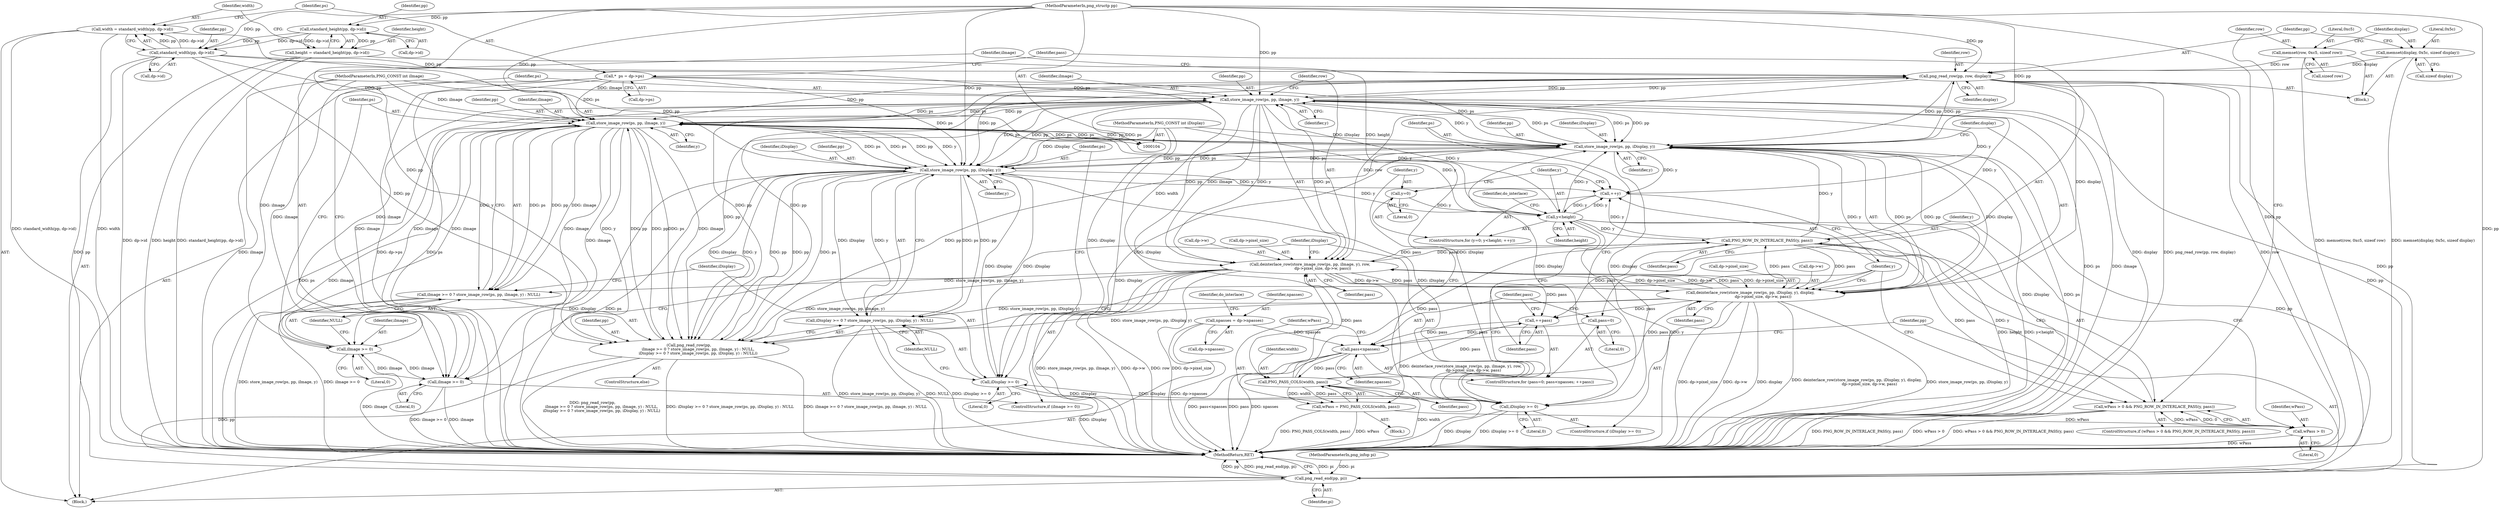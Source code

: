 digraph "0_Android_9d4853418ab2f754c2b63e091c29c5529b8b86ca_127@API" {
"1000203" [label="(Call,png_read_row(pp, row, display))"];
"1000212" [label="(Call,store_image_row(ps, pp, iImage, y))"];
"1000250" [label="(Call,store_image_row(ps, pp, iImage, y))"];
"1000230" [label="(Call,store_image_row(ps, pp, iDisplay, y))"];
"1000260" [label="(Call,store_image_row(ps, pp, iDisplay, y))"];
"1000146" [label="(Call,*  ps = dp->ps)"];
"1000140" [label="(Call,standard_width(pp, dp->id))"];
"1000132" [label="(Call,standard_height(pp, dp->id))"];
"1000106" [label="(MethodParameterIn,png_structp pp)"];
"1000244" [label="(Call,png_read_row(pp,\n               iImage >= 0 ? store_image_row(ps, pp, iImage, y) : NULL,\n               iDisplay >= 0 ? store_image_row(ps, pp, iDisplay, y) : NULL))"];
"1000203" [label="(Call,png_read_row(pp, row, display))"];
"1000193" [label="(Call,memset(row, 0xc5, sizeof row))"];
"1000198" [label="(Call,memset(display, 0x5c, sizeof display))"];
"1000211" [label="(Call,deinterlace_row(store_image_row(ps, pp, iImage, y), row,\n                     dp->pixel_size, dp->w, pass))"];
"1000229" [label="(Call,deinterlace_row(store_image_row(ps, pp, iDisplay, y), display,\n                     dp->pixel_size, dp->w, pass))"];
"1000166" [label="(Call,PNG_PASS_COLS(width, pass))"];
"1000138" [label="(Call,width = standard_width(pp, dp->id))"];
"1000156" [label="(Call,pass<npasses)"];
"1000159" [label="(Call,++pass)"];
"1000187" [label="(Call,PNG_ROW_IN_INTERLACE_PASS(y, pass))"];
"1000173" [label="(Call,y<height)"];
"1000170" [label="(Call,y=0)"];
"1000176" [label="(Call,++y)"];
"1000130" [label="(Call,height = standard_height(pp, dp->id))"];
"1000153" [label="(Call,pass=0)"];
"1000112" [label="(Call,npasses = dp->npasses)"];
"1000257" [label="(Call,iDisplay >= 0)"];
"1000226" [label="(Call,iDisplay >= 0)"];
"1000109" [label="(MethodParameterIn,PNG_CONST int iDisplay)"];
"1000247" [label="(Call,iImage >= 0)"];
"1000208" [label="(Call,iImage >= 0)"];
"1000108" [label="(MethodParameterIn,PNG_CONST int iImage)"];
"1000164" [label="(Call,wPass = PNG_PASS_COLS(width, pass))"];
"1000184" [label="(Call,wPass > 0)"];
"1000183" [label="(Call,wPass > 0 && PNG_ROW_IN_INTERLACE_PASS(y, pass))"];
"1000246" [label="(Call,iImage >= 0 ? store_image_row(ps, pp, iImage, y) : NULL)"];
"1000256" [label="(Call,iDisplay >= 0 ? store_image_row(ps, pp, iDisplay, y) : NULL)"];
"1000266" [label="(Call,png_read_end(pp, pi))"];
"1000249" [label="(Literal,0)"];
"1000146" [label="(Call,*  ps = dp->ps)"];
"1000242" [label="(Identifier,pass)"];
"1000193" [label="(Call,memset(row, 0xc5, sizeof row))"];
"1000183" [label="(Call,wPass > 0 && PNG_ROW_IN_INTERLACE_PASS(y, pass))"];
"1000186" [label="(Literal,0)"];
"1000265" [label="(Identifier,NULL)"];
"1000170" [label="(Call,y=0)"];
"1000258" [label="(Identifier,iDisplay)"];
"1000234" [label="(Identifier,y)"];
"1000166" [label="(Call,PNG_PASS_COLS(width, pass))"];
"1000134" [label="(Call,dp->id)"];
"1000190" [label="(Block,)"];
"1000194" [label="(Identifier,row)"];
"1000159" [label="(Call,++pass)"];
"1000255" [label="(Identifier,NULL)"];
"1000263" [label="(Identifier,iDisplay)"];
"1000225" [label="(ControlStructure,if (iDisplay >= 0))"];
"1000254" [label="(Identifier,y)"];
"1000188" [label="(Identifier,y)"];
"1000158" [label="(Identifier,npasses)"];
"1000112" [label="(Call,npasses = dp->npasses)"];
"1000213" [label="(Identifier,ps)"];
"1000207" [label="(ControlStructure,if (iImage >= 0))"];
"1000215" [label="(Identifier,iImage)"];
"1000251" [label="(Identifier,ps)"];
"1000205" [label="(Identifier,row)"];
"1000260" [label="(Call,store_image_row(ps, pp, iDisplay, y))"];
"1000154" [label="(Identifier,pass)"];
"1000133" [label="(Identifier,pp)"];
"1000201" [label="(Call,sizeof display)"];
"1000139" [label="(Identifier,width)"];
"1000256" [label="(Call,iDisplay >= 0 ? store_image_row(ps, pp, iDisplay, y) : NULL)"];
"1000130" [label="(Call,height = standard_height(pp, dp->id))"];
"1000119" [label="(Identifier,do_interlace)"];
"1000212" [label="(Call,store_image_row(ps, pp, iImage, y))"];
"1000189" [label="(Identifier,pass)"];
"1000206" [label="(Identifier,display)"];
"1000164" [label="(Call,wPass = PNG_PASS_COLS(width, pass))"];
"1000175" [label="(Identifier,height)"];
"1000245" [label="(Identifier,pp)"];
"1000168" [label="(Identifier,pass)"];
"1000269" [label="(MethodReturn,RET)"];
"1000226" [label="(Call,iDisplay >= 0)"];
"1000147" [label="(Identifier,ps)"];
"1000261" [label="(Identifier,ps)"];
"1000230" [label="(Call,store_image_row(ps, pp, iDisplay, y))"];
"1000253" [label="(Identifier,iImage)"];
"1000138" [label="(Call,width = standard_width(pp, dp->id))"];
"1000252" [label="(Identifier,pp)"];
"1000108" [label="(MethodParameterIn,PNG_CONST int iImage)"];
"1000196" [label="(Call,sizeof row)"];
"1000229" [label="(Call,deinterlace_row(store_image_row(ps, pp, iDisplay, y), display,\n                     dp->pixel_size, dp->w, pass))"];
"1000109" [label="(MethodParameterIn,PNG_CONST int iDisplay)"];
"1000157" [label="(Identifier,pass)"];
"1000211" [label="(Call,deinterlace_row(store_image_row(ps, pp, iImage, y), row,\n                     dp->pixel_size, dp->w, pass))"];
"1000153" [label="(Call,pass=0)"];
"1000173" [label="(Call,y<height)"];
"1000156" [label="(Call,pass<npasses)"];
"1000110" [label="(Block,)"];
"1000107" [label="(MethodParameterIn,png_infop pi)"];
"1000262" [label="(Identifier,pp)"];
"1000210" [label="(Literal,0)"];
"1000182" [label="(ControlStructure,if (wPass > 0 && PNG_ROW_IN_INTERLACE_PASS(y, pass)))"];
"1000187" [label="(Call,PNG_ROW_IN_INTERLACE_PASS(y, pass))"];
"1000113" [label="(Identifier,npasses)"];
"1000131" [label="(Identifier,height)"];
"1000172" [label="(Literal,0)"];
"1000140" [label="(Call,standard_width(pp, dp->id))"];
"1000165" [label="(Identifier,wPass)"];
"1000232" [label="(Identifier,pp)"];
"1000209" [label="(Identifier,iImage)"];
"1000185" [label="(Identifier,wPass)"];
"1000235" [label="(Identifier,display)"];
"1000161" [label="(Block,)"];
"1000257" [label="(Call,iDisplay >= 0)"];
"1000236" [label="(Call,dp->pixel_size)"];
"1000221" [label="(Call,dp->w)"];
"1000199" [label="(Identifier,display)"];
"1000155" [label="(Literal,0)"];
"1000247" [label="(Call,iImage >= 0)"];
"1000204" [label="(Identifier,pp)"];
"1000218" [label="(Call,dp->pixel_size)"];
"1000177" [label="(Identifier,y)"];
"1000167" [label="(Identifier,width)"];
"1000184" [label="(Call,wPass > 0)"];
"1000214" [label="(Identifier,pp)"];
"1000195" [label="(Literal,0xc5)"];
"1000174" [label="(Identifier,y)"];
"1000208" [label="(Call,iImage >= 0)"];
"1000106" [label="(MethodParameterIn,png_structp pp)"];
"1000267" [label="(Identifier,pp)"];
"1000171" [label="(Identifier,y)"];
"1000246" [label="(Call,iImage >= 0 ? store_image_row(ps, pp, iImage, y) : NULL)"];
"1000239" [label="(Call,dp->w)"];
"1000216" [label="(Identifier,y)"];
"1000264" [label="(Identifier,y)"];
"1000141" [label="(Identifier,pp)"];
"1000160" [label="(Identifier,pass)"];
"1000266" [label="(Call,png_read_end(pp, pi))"];
"1000228" [label="(Literal,0)"];
"1000268" [label="(Identifier,pi)"];
"1000203" [label="(Call,png_read_row(pp, row, display))"];
"1000142" [label="(Call,dp->id)"];
"1000224" [label="(Identifier,pass)"];
"1000233" [label="(Identifier,iDisplay)"];
"1000244" [label="(Call,png_read_row(pp,\n               iImage >= 0 ? store_image_row(ps, pp, iImage, y) : NULL,\n               iDisplay >= 0 ? store_image_row(ps, pp, iDisplay, y) : NULL))"];
"1000248" [label="(Identifier,iImage)"];
"1000250" [label="(Call,store_image_row(ps, pp, iImage, y))"];
"1000176" [label="(Call,++y)"];
"1000152" [label="(ControlStructure,for (pass=0; pass<npasses; ++pass))"];
"1000114" [label="(Call,dp->npasses)"];
"1000243" [label="(ControlStructure,else)"];
"1000180" [label="(Identifier,do_interlace)"];
"1000148" [label="(Call,dp->ps)"];
"1000198" [label="(Call,memset(display, 0x5c, sizeof display))"];
"1000132" [label="(Call,standard_height(pp, dp->id))"];
"1000227" [label="(Identifier,iDisplay)"];
"1000259" [label="(Literal,0)"];
"1000169" [label="(ControlStructure,for (y=0; y<height; ++y))"];
"1000231" [label="(Identifier,ps)"];
"1000200" [label="(Literal,0x5c)"];
"1000217" [label="(Identifier,row)"];
"1000203" -> "1000190"  [label="AST: "];
"1000203" -> "1000206"  [label="CFG: "];
"1000204" -> "1000203"  [label="AST: "];
"1000205" -> "1000203"  [label="AST: "];
"1000206" -> "1000203"  [label="AST: "];
"1000209" -> "1000203"  [label="CFG: "];
"1000203" -> "1000269"  [label="DDG: display"];
"1000203" -> "1000269"  [label="DDG: png_read_row(pp, row, display)"];
"1000203" -> "1000269"  [label="DDG: row"];
"1000212" -> "1000203"  [label="DDG: pp"];
"1000140" -> "1000203"  [label="DDG: pp"];
"1000230" -> "1000203"  [label="DDG: pp"];
"1000244" -> "1000203"  [label="DDG: pp"];
"1000106" -> "1000203"  [label="DDG: pp"];
"1000193" -> "1000203"  [label="DDG: row"];
"1000198" -> "1000203"  [label="DDG: display"];
"1000203" -> "1000212"  [label="DDG: pp"];
"1000203" -> "1000211"  [label="DDG: row"];
"1000203" -> "1000230"  [label="DDG: pp"];
"1000203" -> "1000229"  [label="DDG: display"];
"1000203" -> "1000244"  [label="DDG: pp"];
"1000203" -> "1000250"  [label="DDG: pp"];
"1000203" -> "1000260"  [label="DDG: pp"];
"1000203" -> "1000266"  [label="DDG: pp"];
"1000212" -> "1000211"  [label="AST: "];
"1000212" -> "1000216"  [label="CFG: "];
"1000213" -> "1000212"  [label="AST: "];
"1000214" -> "1000212"  [label="AST: "];
"1000215" -> "1000212"  [label="AST: "];
"1000216" -> "1000212"  [label="AST: "];
"1000217" -> "1000212"  [label="CFG: "];
"1000212" -> "1000269"  [label="DDG: ps"];
"1000212" -> "1000269"  [label="DDG: iImage"];
"1000212" -> "1000176"  [label="DDG: y"];
"1000212" -> "1000208"  [label="DDG: iImage"];
"1000212" -> "1000211"  [label="DDG: ps"];
"1000212" -> "1000211"  [label="DDG: pp"];
"1000212" -> "1000211"  [label="DDG: iImage"];
"1000212" -> "1000211"  [label="DDG: y"];
"1000250" -> "1000212"  [label="DDG: ps"];
"1000230" -> "1000212"  [label="DDG: ps"];
"1000260" -> "1000212"  [label="DDG: ps"];
"1000146" -> "1000212"  [label="DDG: ps"];
"1000106" -> "1000212"  [label="DDG: pp"];
"1000208" -> "1000212"  [label="DDG: iImage"];
"1000108" -> "1000212"  [label="DDG: iImage"];
"1000187" -> "1000212"  [label="DDG: y"];
"1000173" -> "1000212"  [label="DDG: y"];
"1000212" -> "1000230"  [label="DDG: ps"];
"1000212" -> "1000230"  [label="DDG: pp"];
"1000212" -> "1000230"  [label="DDG: y"];
"1000212" -> "1000244"  [label="DDG: pp"];
"1000212" -> "1000247"  [label="DDG: iImage"];
"1000212" -> "1000250"  [label="DDG: ps"];
"1000212" -> "1000250"  [label="DDG: pp"];
"1000212" -> "1000260"  [label="DDG: ps"];
"1000212" -> "1000260"  [label="DDG: pp"];
"1000212" -> "1000266"  [label="DDG: pp"];
"1000250" -> "1000246"  [label="AST: "];
"1000250" -> "1000254"  [label="CFG: "];
"1000251" -> "1000250"  [label="AST: "];
"1000252" -> "1000250"  [label="AST: "];
"1000253" -> "1000250"  [label="AST: "];
"1000254" -> "1000250"  [label="AST: "];
"1000246" -> "1000250"  [label="CFG: "];
"1000250" -> "1000269"  [label="DDG: ps"];
"1000250" -> "1000269"  [label="DDG: iImage"];
"1000250" -> "1000176"  [label="DDG: y"];
"1000250" -> "1000208"  [label="DDG: iImage"];
"1000250" -> "1000230"  [label="DDG: ps"];
"1000250" -> "1000244"  [label="DDG: pp"];
"1000250" -> "1000244"  [label="DDG: ps"];
"1000250" -> "1000244"  [label="DDG: iImage"];
"1000250" -> "1000244"  [label="DDG: y"];
"1000250" -> "1000247"  [label="DDG: iImage"];
"1000250" -> "1000246"  [label="DDG: ps"];
"1000250" -> "1000246"  [label="DDG: pp"];
"1000250" -> "1000246"  [label="DDG: iImage"];
"1000250" -> "1000246"  [label="DDG: y"];
"1000230" -> "1000250"  [label="DDG: ps"];
"1000230" -> "1000250"  [label="DDG: pp"];
"1000260" -> "1000250"  [label="DDG: ps"];
"1000146" -> "1000250"  [label="DDG: ps"];
"1000140" -> "1000250"  [label="DDG: pp"];
"1000244" -> "1000250"  [label="DDG: pp"];
"1000106" -> "1000250"  [label="DDG: pp"];
"1000247" -> "1000250"  [label="DDG: iImage"];
"1000108" -> "1000250"  [label="DDG: iImage"];
"1000173" -> "1000250"  [label="DDG: y"];
"1000250" -> "1000260"  [label="DDG: ps"];
"1000250" -> "1000260"  [label="DDG: pp"];
"1000250" -> "1000260"  [label="DDG: y"];
"1000230" -> "1000229"  [label="AST: "];
"1000230" -> "1000234"  [label="CFG: "];
"1000231" -> "1000230"  [label="AST: "];
"1000232" -> "1000230"  [label="AST: "];
"1000233" -> "1000230"  [label="AST: "];
"1000234" -> "1000230"  [label="AST: "];
"1000235" -> "1000230"  [label="CFG: "];
"1000230" -> "1000269"  [label="DDG: iDisplay"];
"1000230" -> "1000269"  [label="DDG: ps"];
"1000230" -> "1000176"  [label="DDG: y"];
"1000230" -> "1000226"  [label="DDG: iDisplay"];
"1000230" -> "1000229"  [label="DDG: ps"];
"1000230" -> "1000229"  [label="DDG: pp"];
"1000230" -> "1000229"  [label="DDG: iDisplay"];
"1000230" -> "1000229"  [label="DDG: y"];
"1000260" -> "1000230"  [label="DDG: ps"];
"1000146" -> "1000230"  [label="DDG: ps"];
"1000106" -> "1000230"  [label="DDG: pp"];
"1000226" -> "1000230"  [label="DDG: iDisplay"];
"1000109" -> "1000230"  [label="DDG: iDisplay"];
"1000187" -> "1000230"  [label="DDG: y"];
"1000173" -> "1000230"  [label="DDG: y"];
"1000230" -> "1000244"  [label="DDG: pp"];
"1000230" -> "1000257"  [label="DDG: iDisplay"];
"1000230" -> "1000260"  [label="DDG: ps"];
"1000230" -> "1000260"  [label="DDG: pp"];
"1000230" -> "1000266"  [label="DDG: pp"];
"1000260" -> "1000256"  [label="AST: "];
"1000260" -> "1000264"  [label="CFG: "];
"1000261" -> "1000260"  [label="AST: "];
"1000262" -> "1000260"  [label="AST: "];
"1000263" -> "1000260"  [label="AST: "];
"1000264" -> "1000260"  [label="AST: "];
"1000256" -> "1000260"  [label="CFG: "];
"1000260" -> "1000269"  [label="DDG: iDisplay"];
"1000260" -> "1000269"  [label="DDG: ps"];
"1000260" -> "1000176"  [label="DDG: y"];
"1000260" -> "1000226"  [label="DDG: iDisplay"];
"1000260" -> "1000244"  [label="DDG: pp"];
"1000260" -> "1000244"  [label="DDG: ps"];
"1000260" -> "1000244"  [label="DDG: iDisplay"];
"1000260" -> "1000244"  [label="DDG: y"];
"1000260" -> "1000257"  [label="DDG: iDisplay"];
"1000260" -> "1000256"  [label="DDG: ps"];
"1000260" -> "1000256"  [label="DDG: pp"];
"1000260" -> "1000256"  [label="DDG: iDisplay"];
"1000260" -> "1000256"  [label="DDG: y"];
"1000146" -> "1000260"  [label="DDG: ps"];
"1000140" -> "1000260"  [label="DDG: pp"];
"1000244" -> "1000260"  [label="DDG: pp"];
"1000106" -> "1000260"  [label="DDG: pp"];
"1000257" -> "1000260"  [label="DDG: iDisplay"];
"1000109" -> "1000260"  [label="DDG: iDisplay"];
"1000173" -> "1000260"  [label="DDG: y"];
"1000146" -> "1000110"  [label="AST: "];
"1000146" -> "1000148"  [label="CFG: "];
"1000147" -> "1000146"  [label="AST: "];
"1000148" -> "1000146"  [label="AST: "];
"1000154" -> "1000146"  [label="CFG: "];
"1000146" -> "1000269"  [label="DDG: dp->ps"];
"1000146" -> "1000269"  [label="DDG: ps"];
"1000140" -> "1000138"  [label="AST: "];
"1000140" -> "1000142"  [label="CFG: "];
"1000141" -> "1000140"  [label="AST: "];
"1000142" -> "1000140"  [label="AST: "];
"1000138" -> "1000140"  [label="CFG: "];
"1000140" -> "1000269"  [label="DDG: dp->id"];
"1000140" -> "1000138"  [label="DDG: pp"];
"1000140" -> "1000138"  [label="DDG: dp->id"];
"1000132" -> "1000140"  [label="DDG: pp"];
"1000132" -> "1000140"  [label="DDG: dp->id"];
"1000106" -> "1000140"  [label="DDG: pp"];
"1000140" -> "1000244"  [label="DDG: pp"];
"1000140" -> "1000266"  [label="DDG: pp"];
"1000132" -> "1000130"  [label="AST: "];
"1000132" -> "1000134"  [label="CFG: "];
"1000133" -> "1000132"  [label="AST: "];
"1000134" -> "1000132"  [label="AST: "];
"1000130" -> "1000132"  [label="CFG: "];
"1000132" -> "1000130"  [label="DDG: pp"];
"1000132" -> "1000130"  [label="DDG: dp->id"];
"1000106" -> "1000132"  [label="DDG: pp"];
"1000106" -> "1000104"  [label="AST: "];
"1000106" -> "1000269"  [label="DDG: pp"];
"1000106" -> "1000244"  [label="DDG: pp"];
"1000106" -> "1000266"  [label="DDG: pp"];
"1000244" -> "1000243"  [label="AST: "];
"1000244" -> "1000256"  [label="CFG: "];
"1000245" -> "1000244"  [label="AST: "];
"1000246" -> "1000244"  [label="AST: "];
"1000256" -> "1000244"  [label="AST: "];
"1000177" -> "1000244"  [label="CFG: "];
"1000244" -> "1000269"  [label="DDG: png_read_row(pp,\n               iImage >= 0 ? store_image_row(ps, pp, iImage, y) : NULL,\n               iDisplay >= 0 ? store_image_row(ps, pp, iDisplay, y) : NULL)"];
"1000244" -> "1000269"  [label="DDG: iDisplay >= 0 ? store_image_row(ps, pp, iDisplay, y) : NULL"];
"1000244" -> "1000269"  [label="DDG: iImage >= 0 ? store_image_row(ps, pp, iImage, y) : NULL"];
"1000211" -> "1000244"  [label="DDG: store_image_row(ps, pp, iImage, y)"];
"1000229" -> "1000244"  [label="DDG: store_image_row(ps, pp, iDisplay, y)"];
"1000244" -> "1000266"  [label="DDG: pp"];
"1000193" -> "1000190"  [label="AST: "];
"1000193" -> "1000196"  [label="CFG: "];
"1000194" -> "1000193"  [label="AST: "];
"1000195" -> "1000193"  [label="AST: "];
"1000196" -> "1000193"  [label="AST: "];
"1000199" -> "1000193"  [label="CFG: "];
"1000193" -> "1000269"  [label="DDG: memset(row, 0xc5, sizeof row)"];
"1000198" -> "1000190"  [label="AST: "];
"1000198" -> "1000201"  [label="CFG: "];
"1000199" -> "1000198"  [label="AST: "];
"1000200" -> "1000198"  [label="AST: "];
"1000201" -> "1000198"  [label="AST: "];
"1000204" -> "1000198"  [label="CFG: "];
"1000198" -> "1000269"  [label="DDG: memset(display, 0x5c, sizeof display)"];
"1000211" -> "1000207"  [label="AST: "];
"1000211" -> "1000224"  [label="CFG: "];
"1000217" -> "1000211"  [label="AST: "];
"1000218" -> "1000211"  [label="AST: "];
"1000221" -> "1000211"  [label="AST: "];
"1000224" -> "1000211"  [label="AST: "];
"1000227" -> "1000211"  [label="CFG: "];
"1000211" -> "1000269"  [label="DDG: store_image_row(ps, pp, iImage, y)"];
"1000211" -> "1000269"  [label="DDG: dp->w"];
"1000211" -> "1000269"  [label="DDG: row"];
"1000211" -> "1000269"  [label="DDG: dp->pixel_size"];
"1000211" -> "1000269"  [label="DDG: deinterlace_row(store_image_row(ps, pp, iImage, y), row,\n                     dp->pixel_size, dp->w, pass)"];
"1000211" -> "1000159"  [label="DDG: pass"];
"1000211" -> "1000187"  [label="DDG: pass"];
"1000229" -> "1000211"  [label="DDG: dp->pixel_size"];
"1000229" -> "1000211"  [label="DDG: dp->w"];
"1000229" -> "1000211"  [label="DDG: pass"];
"1000166" -> "1000211"  [label="DDG: pass"];
"1000187" -> "1000211"  [label="DDG: pass"];
"1000211" -> "1000229"  [label="DDG: dp->pixel_size"];
"1000211" -> "1000229"  [label="DDG: dp->w"];
"1000211" -> "1000229"  [label="DDG: pass"];
"1000211" -> "1000246"  [label="DDG: store_image_row(ps, pp, iImage, y)"];
"1000229" -> "1000225"  [label="AST: "];
"1000229" -> "1000242"  [label="CFG: "];
"1000235" -> "1000229"  [label="AST: "];
"1000236" -> "1000229"  [label="AST: "];
"1000239" -> "1000229"  [label="AST: "];
"1000242" -> "1000229"  [label="AST: "];
"1000177" -> "1000229"  [label="CFG: "];
"1000229" -> "1000269"  [label="DDG: store_image_row(ps, pp, iDisplay, y)"];
"1000229" -> "1000269"  [label="DDG: dp->pixel_size"];
"1000229" -> "1000269"  [label="DDG: dp->w"];
"1000229" -> "1000269"  [label="DDG: display"];
"1000229" -> "1000269"  [label="DDG: deinterlace_row(store_image_row(ps, pp, iDisplay, y), display,\n                     dp->pixel_size, dp->w, pass)"];
"1000229" -> "1000159"  [label="DDG: pass"];
"1000229" -> "1000187"  [label="DDG: pass"];
"1000166" -> "1000229"  [label="DDG: pass"];
"1000187" -> "1000229"  [label="DDG: pass"];
"1000229" -> "1000256"  [label="DDG: store_image_row(ps, pp, iDisplay, y)"];
"1000166" -> "1000164"  [label="AST: "];
"1000166" -> "1000168"  [label="CFG: "];
"1000167" -> "1000166"  [label="AST: "];
"1000168" -> "1000166"  [label="AST: "];
"1000164" -> "1000166"  [label="CFG: "];
"1000166" -> "1000269"  [label="DDG: width"];
"1000166" -> "1000159"  [label="DDG: pass"];
"1000166" -> "1000164"  [label="DDG: width"];
"1000166" -> "1000164"  [label="DDG: pass"];
"1000138" -> "1000166"  [label="DDG: width"];
"1000156" -> "1000166"  [label="DDG: pass"];
"1000166" -> "1000187"  [label="DDG: pass"];
"1000138" -> "1000110"  [label="AST: "];
"1000139" -> "1000138"  [label="AST: "];
"1000147" -> "1000138"  [label="CFG: "];
"1000138" -> "1000269"  [label="DDG: width"];
"1000138" -> "1000269"  [label="DDG: standard_width(pp, dp->id)"];
"1000156" -> "1000152"  [label="AST: "];
"1000156" -> "1000158"  [label="CFG: "];
"1000157" -> "1000156"  [label="AST: "];
"1000158" -> "1000156"  [label="AST: "];
"1000165" -> "1000156"  [label="CFG: "];
"1000267" -> "1000156"  [label="CFG: "];
"1000156" -> "1000269"  [label="DDG: pass"];
"1000156" -> "1000269"  [label="DDG: npasses"];
"1000156" -> "1000269"  [label="DDG: pass<npasses"];
"1000159" -> "1000156"  [label="DDG: pass"];
"1000153" -> "1000156"  [label="DDG: pass"];
"1000112" -> "1000156"  [label="DDG: npasses"];
"1000159" -> "1000152"  [label="AST: "];
"1000159" -> "1000160"  [label="CFG: "];
"1000160" -> "1000159"  [label="AST: "];
"1000157" -> "1000159"  [label="CFG: "];
"1000187" -> "1000159"  [label="DDG: pass"];
"1000187" -> "1000183"  [label="AST: "];
"1000187" -> "1000189"  [label="CFG: "];
"1000188" -> "1000187"  [label="AST: "];
"1000189" -> "1000187"  [label="AST: "];
"1000183" -> "1000187"  [label="CFG: "];
"1000187" -> "1000176"  [label="DDG: y"];
"1000187" -> "1000183"  [label="DDG: y"];
"1000187" -> "1000183"  [label="DDG: pass"];
"1000173" -> "1000187"  [label="DDG: y"];
"1000173" -> "1000169"  [label="AST: "];
"1000173" -> "1000175"  [label="CFG: "];
"1000174" -> "1000173"  [label="AST: "];
"1000175" -> "1000173"  [label="AST: "];
"1000180" -> "1000173"  [label="CFG: "];
"1000160" -> "1000173"  [label="CFG: "];
"1000173" -> "1000269"  [label="DDG: y<height"];
"1000173" -> "1000269"  [label="DDG: y"];
"1000173" -> "1000269"  [label="DDG: height"];
"1000170" -> "1000173"  [label="DDG: y"];
"1000176" -> "1000173"  [label="DDG: y"];
"1000130" -> "1000173"  [label="DDG: height"];
"1000173" -> "1000176"  [label="DDG: y"];
"1000170" -> "1000169"  [label="AST: "];
"1000170" -> "1000172"  [label="CFG: "];
"1000171" -> "1000170"  [label="AST: "];
"1000172" -> "1000170"  [label="AST: "];
"1000174" -> "1000170"  [label="CFG: "];
"1000176" -> "1000169"  [label="AST: "];
"1000176" -> "1000177"  [label="CFG: "];
"1000177" -> "1000176"  [label="AST: "];
"1000174" -> "1000176"  [label="CFG: "];
"1000130" -> "1000110"  [label="AST: "];
"1000131" -> "1000130"  [label="AST: "];
"1000139" -> "1000130"  [label="CFG: "];
"1000130" -> "1000269"  [label="DDG: standard_height(pp, dp->id)"];
"1000130" -> "1000269"  [label="DDG: height"];
"1000153" -> "1000152"  [label="AST: "];
"1000153" -> "1000155"  [label="CFG: "];
"1000154" -> "1000153"  [label="AST: "];
"1000155" -> "1000153"  [label="AST: "];
"1000157" -> "1000153"  [label="CFG: "];
"1000112" -> "1000110"  [label="AST: "];
"1000112" -> "1000114"  [label="CFG: "];
"1000113" -> "1000112"  [label="AST: "];
"1000114" -> "1000112"  [label="AST: "];
"1000119" -> "1000112"  [label="CFG: "];
"1000112" -> "1000269"  [label="DDG: dp->npasses"];
"1000257" -> "1000256"  [label="AST: "];
"1000257" -> "1000259"  [label="CFG: "];
"1000258" -> "1000257"  [label="AST: "];
"1000259" -> "1000257"  [label="AST: "];
"1000261" -> "1000257"  [label="CFG: "];
"1000265" -> "1000257"  [label="CFG: "];
"1000257" -> "1000269"  [label="DDG: iDisplay"];
"1000257" -> "1000226"  [label="DDG: iDisplay"];
"1000226" -> "1000257"  [label="DDG: iDisplay"];
"1000109" -> "1000257"  [label="DDG: iDisplay"];
"1000226" -> "1000225"  [label="AST: "];
"1000226" -> "1000228"  [label="CFG: "];
"1000227" -> "1000226"  [label="AST: "];
"1000228" -> "1000226"  [label="AST: "];
"1000231" -> "1000226"  [label="CFG: "];
"1000177" -> "1000226"  [label="CFG: "];
"1000226" -> "1000269"  [label="DDG: iDisplay"];
"1000226" -> "1000269"  [label="DDG: iDisplay >= 0"];
"1000109" -> "1000226"  [label="DDG: iDisplay"];
"1000109" -> "1000104"  [label="AST: "];
"1000109" -> "1000269"  [label="DDG: iDisplay"];
"1000247" -> "1000246"  [label="AST: "];
"1000247" -> "1000249"  [label="CFG: "];
"1000248" -> "1000247"  [label="AST: "];
"1000249" -> "1000247"  [label="AST: "];
"1000251" -> "1000247"  [label="CFG: "];
"1000255" -> "1000247"  [label="CFG: "];
"1000247" -> "1000269"  [label="DDG: iImage"];
"1000247" -> "1000208"  [label="DDG: iImage"];
"1000208" -> "1000247"  [label="DDG: iImage"];
"1000108" -> "1000247"  [label="DDG: iImage"];
"1000208" -> "1000207"  [label="AST: "];
"1000208" -> "1000210"  [label="CFG: "];
"1000209" -> "1000208"  [label="AST: "];
"1000210" -> "1000208"  [label="AST: "];
"1000213" -> "1000208"  [label="CFG: "];
"1000227" -> "1000208"  [label="CFG: "];
"1000208" -> "1000269"  [label="DDG: iImage"];
"1000208" -> "1000269"  [label="DDG: iImage >= 0"];
"1000108" -> "1000208"  [label="DDG: iImage"];
"1000108" -> "1000104"  [label="AST: "];
"1000108" -> "1000269"  [label="DDG: iImage"];
"1000164" -> "1000161"  [label="AST: "];
"1000165" -> "1000164"  [label="AST: "];
"1000171" -> "1000164"  [label="CFG: "];
"1000164" -> "1000269"  [label="DDG: PNG_PASS_COLS(width, pass)"];
"1000164" -> "1000269"  [label="DDG: wPass"];
"1000164" -> "1000184"  [label="DDG: wPass"];
"1000184" -> "1000183"  [label="AST: "];
"1000184" -> "1000186"  [label="CFG: "];
"1000185" -> "1000184"  [label="AST: "];
"1000186" -> "1000184"  [label="AST: "];
"1000188" -> "1000184"  [label="CFG: "];
"1000183" -> "1000184"  [label="CFG: "];
"1000184" -> "1000269"  [label="DDG: wPass"];
"1000184" -> "1000183"  [label="DDG: wPass"];
"1000184" -> "1000183"  [label="DDG: 0"];
"1000183" -> "1000182"  [label="AST: "];
"1000194" -> "1000183"  [label="CFG: "];
"1000177" -> "1000183"  [label="CFG: "];
"1000183" -> "1000269"  [label="DDG: PNG_ROW_IN_INTERLACE_PASS(y, pass)"];
"1000183" -> "1000269"  [label="DDG: wPass > 0"];
"1000183" -> "1000269"  [label="DDG: wPass > 0 && PNG_ROW_IN_INTERLACE_PASS(y, pass)"];
"1000246" -> "1000255"  [label="CFG: "];
"1000255" -> "1000246"  [label="AST: "];
"1000258" -> "1000246"  [label="CFG: "];
"1000246" -> "1000269"  [label="DDG: store_image_row(ps, pp, iImage, y)"];
"1000246" -> "1000269"  [label="DDG: iImage >= 0"];
"1000256" -> "1000265"  [label="CFG: "];
"1000265" -> "1000256"  [label="AST: "];
"1000256" -> "1000269"  [label="DDG: store_image_row(ps, pp, iDisplay, y)"];
"1000256" -> "1000269"  [label="DDG: NULL"];
"1000256" -> "1000269"  [label="DDG: iDisplay >= 0"];
"1000266" -> "1000110"  [label="AST: "];
"1000266" -> "1000268"  [label="CFG: "];
"1000267" -> "1000266"  [label="AST: "];
"1000268" -> "1000266"  [label="AST: "];
"1000269" -> "1000266"  [label="CFG: "];
"1000266" -> "1000269"  [label="DDG: pi"];
"1000266" -> "1000269"  [label="DDG: pp"];
"1000266" -> "1000269"  [label="DDG: png_read_end(pp, pi)"];
"1000107" -> "1000266"  [label="DDG: pi"];
}
